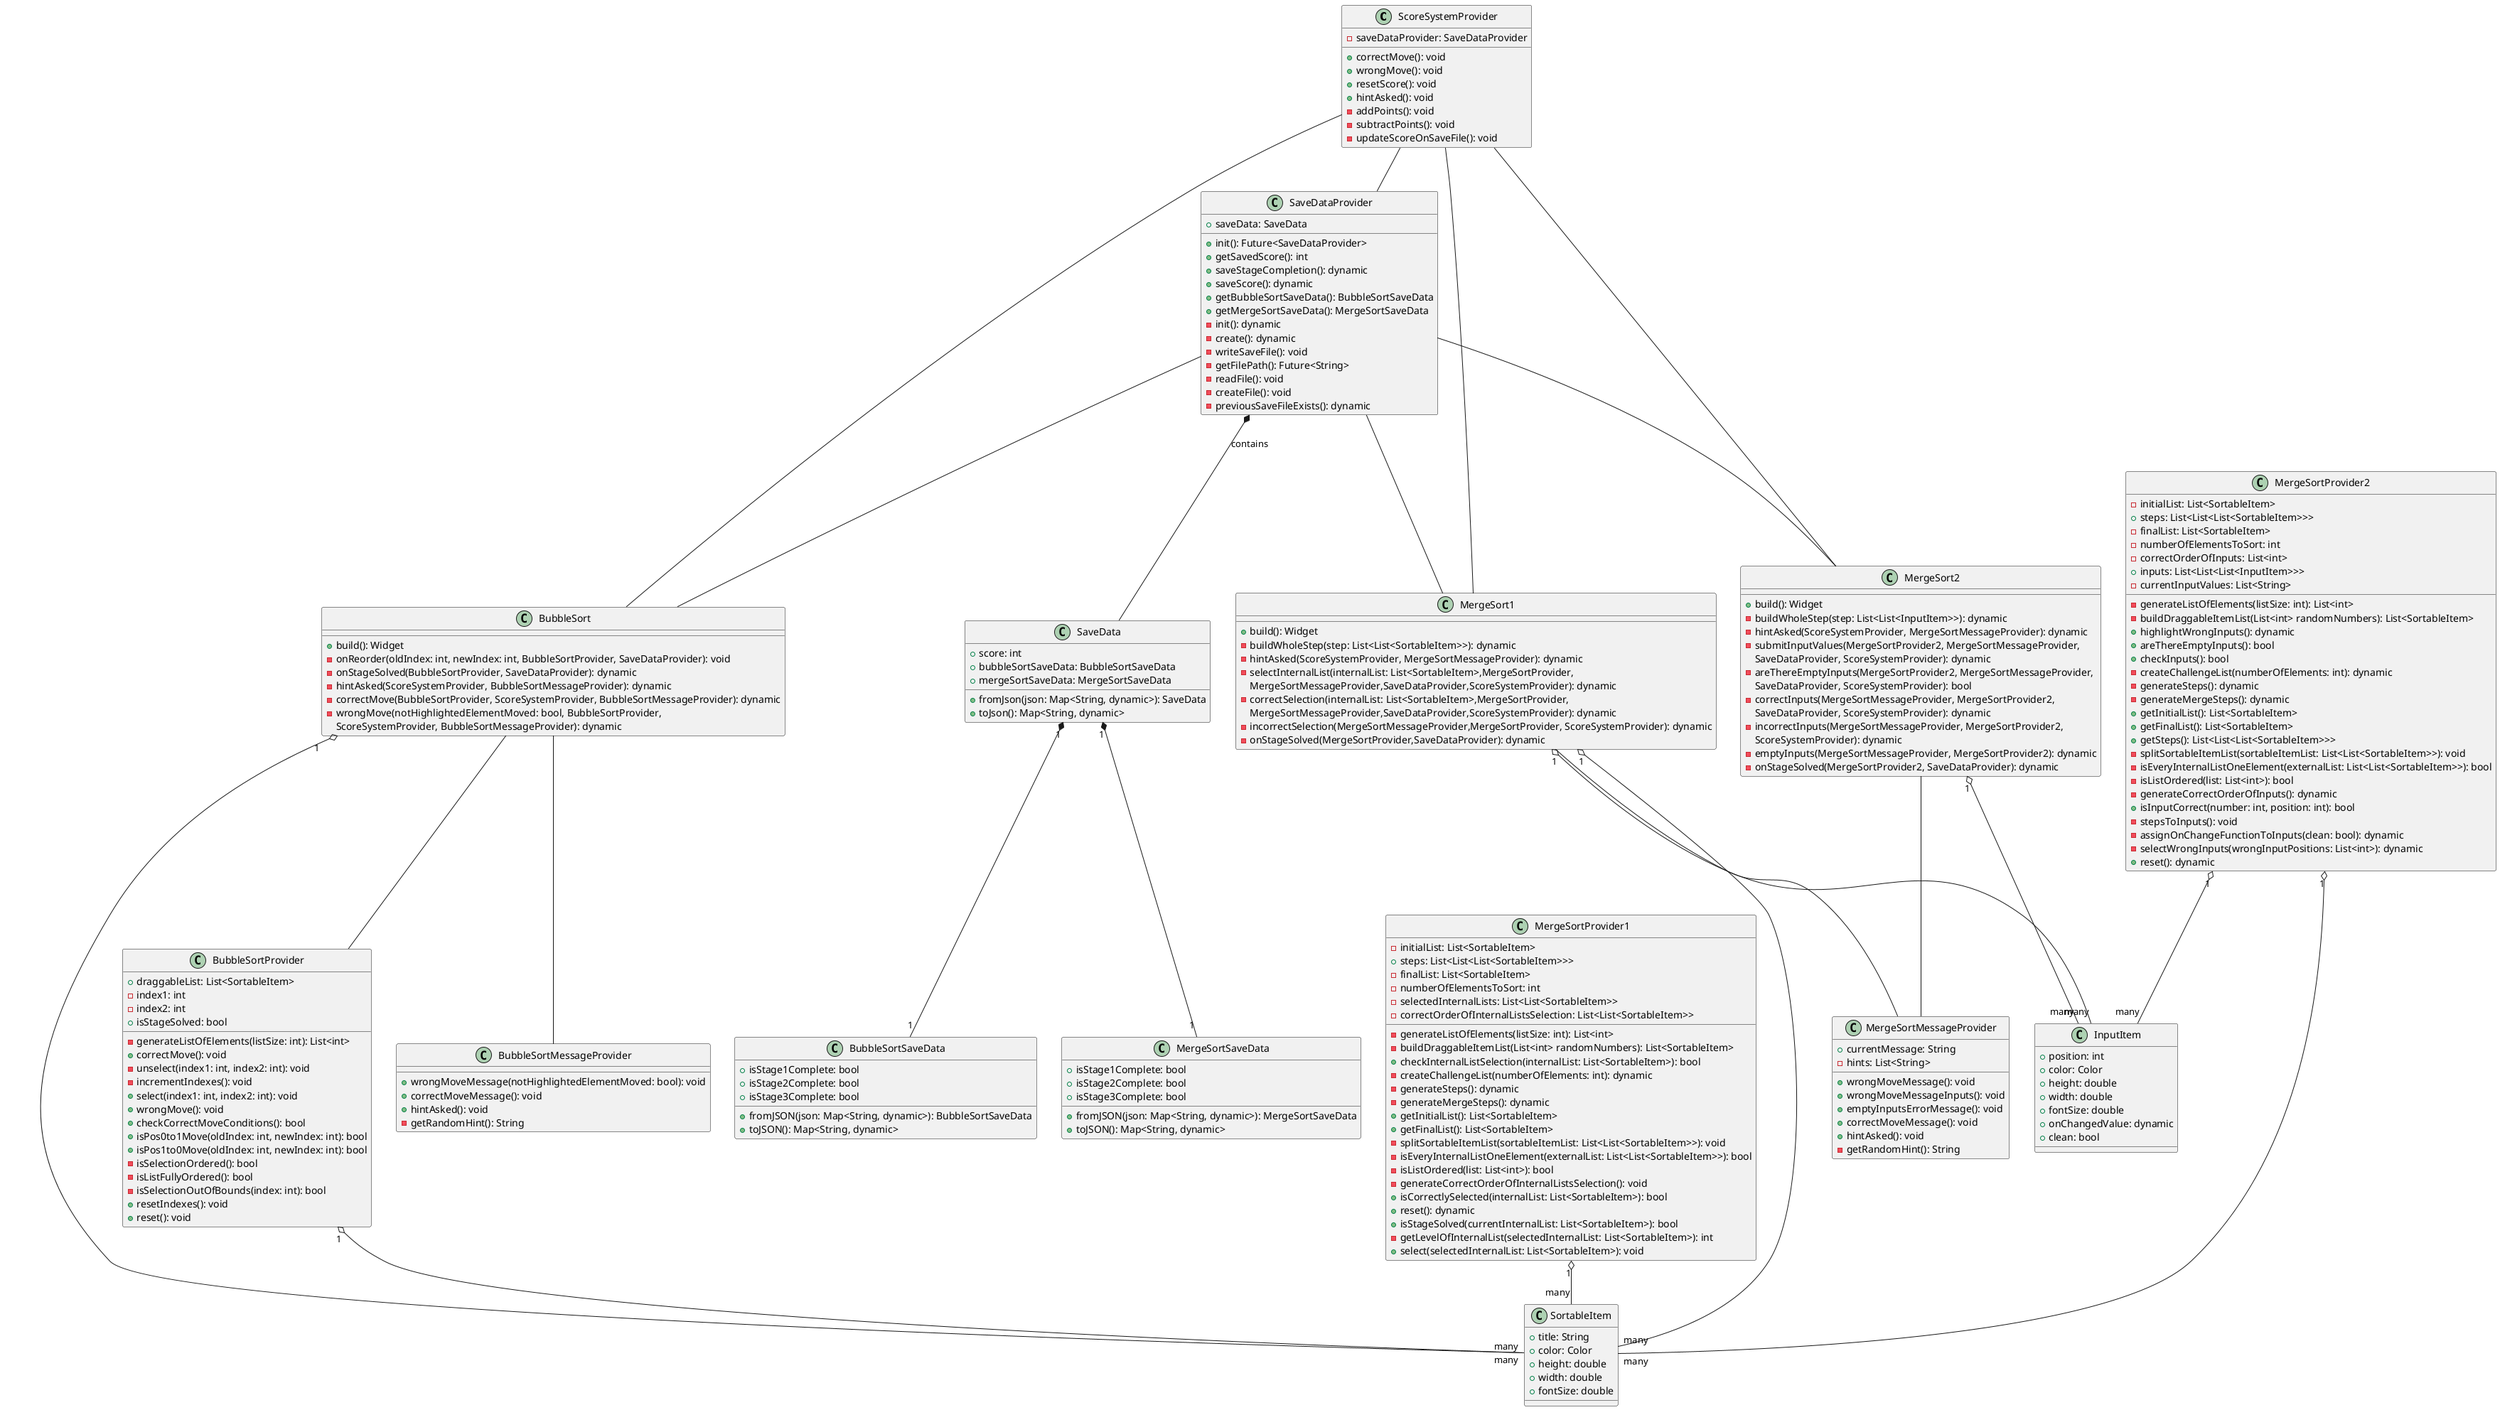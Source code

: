 @startuml Diagrama de Classes Sort it Out
class ScoreSystemProvider {
    -saveDataProvider: SaveDataProvider
    +correctMove(): void
    +wrongMove(): void
    +resetScore(): void
    +hintAsked(): void
    -addPoints(): void
    -subtractPoints(): void
    -updateScoreOnSaveFile(): void
}
ScoreSystemProvider -- SaveDataProvider
class SaveData {
    +score: int 
    +bubbleSortSaveData: BubbleSortSaveData
    +mergeSortSaveData: MergeSortSaveData
    +fromJson(json: Map<String, dynamic>): SaveData
    +toJson(): Map<String, dynamic>
}
SaveData "1" *-- "1" BubbleSortSaveData
SaveData "1" *-- "1" MergeSortSaveData
class SaveDataProvider {
    +saveData: SaveData
    +init(): Future<SaveDataProvider>
    +getSavedScore(): int
    +saveStageCompletion(): dynamic
    +saveScore(): dynamic
    +getBubbleSortSaveData(): BubbleSortSaveData
    +getMergeSortSaveData(): MergeSortSaveData
    -init(): dynamic
    -create(): dynamic
    -writeSaveFile(): void
    -getFilePath(): Future<String>
    -readFile(): void
    -createFile(): void
    -previousSaveFileExists(): dynamic
}
SaveDataProvider *-- SaveData : contains
SaveDataProvider -- BubbleSort
SaveDataProvider -- MergeSort1
SaveDataProvider -- MergeSort2
class BubbleSortSaveData {
    +isStage1Complete: bool
    +isStage2Complete: bool
    +isStage3Complete: bool
    +fromJSON(json: Map<String, dynamic>): BubbleSortSaveData
    +toJSON(): Map<String, dynamic>
}
class MergeSortSaveData {
    +isStage1Complete: bool
    +isStage2Complete: bool
    +isStage3Complete: bool
    +fromJSON(json: Map<String, dynamic>): MergeSortSaveData
    +toJSON(): Map<String, dynamic>
}
class InputItem {
    +position: int
    +color: Color
    +height: double
    +width: double
    +fontSize: double
    +onChangedValue: dynamic
    +clean: bool
}
class SortableItem {
    +title: String
    +color: Color
    +height: double
    +width: double
    +fontSize: double
}
class BubbleSort{
    +build(): Widget
    -onReorder(oldIndex: int, newIndex: int, BubbleSortProvider, SaveDataProvider): void
    -onStageSolved(BubbleSortProvider, SaveDataProvider): dynamic
    -hintAsked(ScoreSystemProvider, BubbleSortMessageProvider): dynamic
    -correctMove(BubbleSortProvider, ScoreSystemProvider, BubbleSortMessageProvider): dynamic
    -wrongMove(notHighlightedElementMoved: bool, BubbleSortProvider,
     ScoreSystemProvider, BubbleSortMessageProvider): dynamic
}
BubbleSort -- BubbleSortProvider
BubbleSort -- BubbleSortMessageProvider
BubbleSort "1" o-- "many" SortableItem
BubbleSort -- ScoreSystemProvider 
class BubbleSortProvider {
    +draggableList: List<SortableItem>
    -index1: int
    -index2: int
    +isStageSolved: bool
    -generateListOfElements(listSize: int): List<int>
    +correctMove(): void
    -unselect(index1: int, index2: int): void
    -incrementIndexes(): void
    +select(index1: int, index2: int): void
    +wrongMove(): void
    +checkCorrectMoveConditions(): bool
    +isPos0to1Move(oldIndex: int, newIndex: int): bool
    +isPos1to0Move(oldIndex: int, newIndex: int): bool
    -isSelectionOrdered(): bool
    -isListFullyOrdered(): bool
    -isSelectionOutOfBounds(index: int): bool
    +resetIndexes(): void
    +reset(): void
}
BubbleSortProvider "1" o-- "many" SortableItem
class BubbleSortMessageProvider {
    +wrongMoveMessage(notHighlightedElementMoved: bool): void
    +correctMoveMessage(): void
    +hintAsked(): void
    -getRandomHint(): String
}
class MergeSort1 {
    +build(): Widget
    -buildWholeStep(step: List<List<SortableItem>>): dynamic
    -hintAsked(ScoreSystemProvider, MergeSortMessageProvider): dynamic
    -selectInternalList(internalList: List<SortableItem>,MergeSortProvider, 
     MergeSortMessageProvider,SaveDataProvider,ScoreSystemProvider): dynamic
    -correctSelection(internalList: List<SortableItem>,MergeSortProvider,
     MergeSortMessageProvider,SaveDataProvider,ScoreSystemProvider): dynamic
    -incorrectSelection(MergeSortMessageProvider,MergeSortProvider, ScoreSystemProvider): dynamic
    -onStageSolved(MergeSortProvider,SaveDataProvider): dynamic
}
MergeSort1 "1" o-- "many" InputItem
MergeSort1 "1" o-- "many" SortableItem
MergeSort1 -- ScoreSystemProvider
MergeSort1 -- MergeSortMessageProvider
class MergeSortProvider1 {
    -initialList: List<SortableItem>
    +steps: List<List<List<SortableItem>>>
    -finalList: List<SortableItem>
    -numberOfElementsToSort: int
    -selectedInternalLists: List<List<SortableItem>>
    -correctOrderOfInternalListsSelection: List<List<SortableItem>>
    -generateListOfElements(listSize: int): List<int>
    -buildDraggableItemList(List<int> randomNumbers): List<SortableItem>
    +checkInternalListSelection(internalList: List<SortableItem>): bool
    -createChallengeList(numberOfElements: int): dynamic
    -generateSteps(): dynamic
    -generateMergeSteps(): dynamic
    +getInitialList(): List<SortableItem>
    +getFinalList(): List<SortableItem>
    -splitSortableItemList(sortableItemList: List<List<SortableItem>>): void
    -isEveryInternalListOneElement(externalList: List<List<SortableItem>>): bool
    -isListOrdered(list: List<int>): bool
    -generateCorrectOrderOfInternalListsSelection(): void
    +isCorrectlySelected(internalList: List<SortableItem>): bool
    +reset(): dynamic
    +isStageSolved(currentInternalList: List<SortableItem>): bool
    -getLevelOfInternalList(selectedInternalList: List<SortableItem>): int
    +select(selectedInternalList: List<SortableItem>): void
}
MergeSortProvider1 "1" o-- "many" SortableItem
class MergeSort2 {
    +build(): Widget
    -buildWholeStep(step: List<List<InputItem>>): dynamic
    -hintAsked(ScoreSystemProvider, MergeSortMessageProvider): dynamic
    -submitInputValues(MergeSortProvider2, MergeSortMessageProvider,
     SaveDataProvider, ScoreSystemProvider): dynamic
    -areThereEmptyInputs(MergeSortProvider2, MergeSortMessageProvider,
     SaveDataProvider, ScoreSystemProvider): bool
    -correctInputs(MergeSortMessageProvider, MergeSortProvider2, 
     SaveDataProvider, ScoreSystemProvider): dynamic
    -incorrectInputs(MergeSortMessageProvider, MergeSortProvider2,
     ScoreSystemProvider): dynamic
    -emptyInputs(MergeSortMessageProvider, MergeSortProvider2): dynamic
    -onStageSolved(MergeSortProvider2, SaveDataProvider): dynamic
}
MergeSort2 "1" o-- "many" InputItem
MergeSort2 -- ScoreSystemProvider
MergeSort2 -- MergeSortMessageProvider
class MergeSortProvider2 {
    -initialList: List<SortableItem>
    +steps: List<List<List<SortableItem>>>
    -finalList: List<SortableItem>
    -numberOfElementsToSort: int
    -correctOrderOfInputs: List<int>
    +inputs: List<List<List<InputItem>>>
    -currentInputValues: List<String>
    -generateListOfElements(listSize: int): List<int>
    -buildDraggableItemList(List<int> randomNumbers): List<SortableItem>
    +highlightWrongInputs(): dynamic
    +areThereEmptyInputs(): bool
    +checkInputs(): bool
    -createChallengeList(numberOfElements: int): dynamic
    -generateSteps(): dynamic
    -generateMergeSteps(): dynamic
    +getInitialList(): List<SortableItem>
    +getFinalList(): List<SortableItem>
    +getSteps(): List<List<List<SortableItem>>>
    -splitSortableItemList(sortableItemList: List<List<SortableItem>>): void
    -isEveryInternalListOneElement(externalList: List<List<SortableItem>>): bool
    -isListOrdered(list: List<int>): bool
    -generateCorrectOrderOfInputs(): dynamic
    +isInputCorrect(number: int, position: int): bool
    -stepsToInputs(): void
    -assignOnChangeFunctionToInputs(clean: bool): dynamic
    -selectWrongInputs(wrongInputPositions: List<int>): dynamic
    +reset(): dynamic
}
MergeSortProvider2 "1" o-- "many" InputItem
MergeSortProvider2 "1" o-- "many" SortableItem
class MergeSortMessageProvider {
    +currentMessage: String
    -hints: List<String>
    +wrongMoveMessage(): void
    +wrongMoveMessageInputs(): void
    +emptyInputsErrorMessage(): void
    +correctMoveMessage(): void
    +hintAsked(): void
    -getRandomHint(): String
}
@enduml
